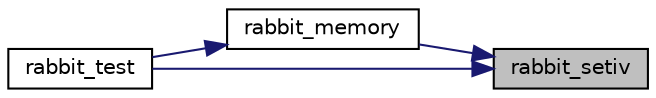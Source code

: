 digraph "rabbit_setiv"
{
 // LATEX_PDF_SIZE
  edge [fontname="Helvetica",fontsize="10",labelfontname="Helvetica",labelfontsize="10"];
  node [fontname="Helvetica",fontsize="10",shape=record];
  rankdir="RL";
  Node53 [label="rabbit_setiv",height=0.2,width=0.4,color="black", fillcolor="grey75", style="filled", fontcolor="black",tooltip=" "];
  Node53 -> Node54 [dir="back",color="midnightblue",fontsize="10",style="solid"];
  Node54 [label="rabbit_memory",height=0.2,width=0.4,color="black", fillcolor="white", style="filled",URL="$rabbit__memory_8c.html#a10314f2825525c0c69881907d65ab91b",tooltip="Encrypt (or decrypt) bytes of ciphertext (or plaintext) with Rabbit."];
  Node54 -> Node55 [dir="back",color="midnightblue",fontsize="10",style="solid"];
  Node55 [label="rabbit_test",height=0.2,width=0.4,color="black", fillcolor="white", style="filled",URL="$rabbit_8c.html#ab40e398f9527a72a8ae06d7ceb310fe0",tooltip=" "];
  Node53 -> Node55 [dir="back",color="midnightblue",fontsize="10",style="solid"];
}
